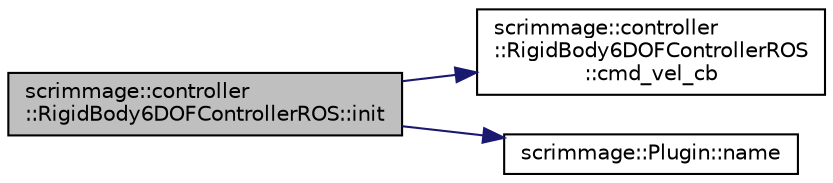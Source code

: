 digraph "scrimmage::controller::RigidBody6DOFControllerROS::init"
{
 // LATEX_PDF_SIZE
  edge [fontname="Helvetica",fontsize="10",labelfontname="Helvetica",labelfontsize="10"];
  node [fontname="Helvetica",fontsize="10",shape=record];
  rankdir="LR";
  Node1 [label="scrimmage::controller\l::RigidBody6DOFControllerROS::init",height=0.2,width=0.4,color="black", fillcolor="grey75", style="filled", fontcolor="black",tooltip=" "];
  Node1 -> Node2 [color="midnightblue",fontsize="10",style="solid",fontname="Helvetica"];
  Node2 [label="scrimmage::controller\l::RigidBody6DOFControllerROS\l::cmd_vel_cb",height=0.2,width=0.4,color="black", fillcolor="white", style="filled",URL="$classscrimmage_1_1controller_1_1RigidBody6DOFControllerROS.html#ac9c00b21e8d13517f7102ea3932a5cc8",tooltip=" "];
  Node1 -> Node3 [color="midnightblue",fontsize="10",style="solid",fontname="Helvetica"];
  Node3 [label="scrimmage::Plugin::name",height=0.2,width=0.4,color="black", fillcolor="white", style="filled",URL="$classscrimmage_1_1Plugin.html#ac6cd9106f668c89f6c39c4135517357b",tooltip=" "];
}
